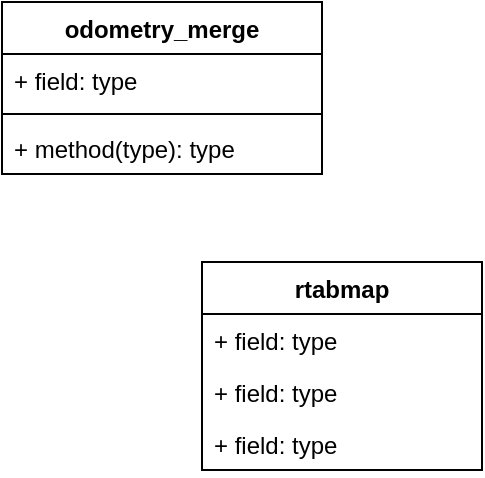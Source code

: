 <mxfile version="12.6.5" type="github">
  <diagram id="prg-H2agY32Onqj3-f8g" name="Page-1">
    <mxGraphModel dx="1038" dy="552" grid="1" gridSize="10" guides="1" tooltips="1" connect="1" arrows="1" fold="1" page="1" pageScale="1" pageWidth="850" pageHeight="1100" math="0" shadow="0">
      <root>
        <mxCell id="0"/>
        <mxCell id="1" parent="0"/>
        <mxCell id="M-4O8EO4J0uvw8ZH6RBj-13" value="odometry_merge" style="swimlane;fontStyle=1;align=center;verticalAlign=top;childLayout=stackLayout;horizontal=1;startSize=26;horizontalStack=0;resizeParent=1;resizeParentMax=0;resizeLast=0;collapsible=1;marginBottom=0;" vertex="1" parent="1">
          <mxGeometry x="250" y="180" width="160" height="86" as="geometry"/>
        </mxCell>
        <mxCell id="M-4O8EO4J0uvw8ZH6RBj-14" value="+ field: type" style="text;strokeColor=none;fillColor=none;align=left;verticalAlign=top;spacingLeft=4;spacingRight=4;overflow=hidden;rotatable=0;points=[[0,0.5],[1,0.5]];portConstraint=eastwest;" vertex="1" parent="M-4O8EO4J0uvw8ZH6RBj-13">
          <mxGeometry y="26" width="160" height="26" as="geometry"/>
        </mxCell>
        <mxCell id="M-4O8EO4J0uvw8ZH6RBj-15" value="" style="line;strokeWidth=1;fillColor=none;align=left;verticalAlign=middle;spacingTop=-1;spacingLeft=3;spacingRight=3;rotatable=0;labelPosition=right;points=[];portConstraint=eastwest;" vertex="1" parent="M-4O8EO4J0uvw8ZH6RBj-13">
          <mxGeometry y="52" width="160" height="8" as="geometry"/>
        </mxCell>
        <mxCell id="M-4O8EO4J0uvw8ZH6RBj-16" value="+ method(type): type" style="text;strokeColor=none;fillColor=none;align=left;verticalAlign=top;spacingLeft=4;spacingRight=4;overflow=hidden;rotatable=0;points=[[0,0.5],[1,0.5]];portConstraint=eastwest;" vertex="1" parent="M-4O8EO4J0uvw8ZH6RBj-13">
          <mxGeometry y="60" width="160" height="26" as="geometry"/>
        </mxCell>
        <mxCell id="43emIG1ino8ebpi0LZJV-1" value="rtabmap" style="swimlane;fontStyle=1;childLayout=stackLayout;horizontal=1;startSize=26;fillColor=none;horizontalStack=0;resizeParent=1;resizeParentMax=0;resizeLast=0;collapsible=1;marginBottom=0;" vertex="1" parent="1">
          <mxGeometry x="350" y="310" width="140" height="104" as="geometry"/>
        </mxCell>
        <mxCell id="43emIG1ino8ebpi0LZJV-2" value="+ field: type" style="text;strokeColor=none;fillColor=none;align=left;verticalAlign=top;spacingLeft=4;spacingRight=4;overflow=hidden;rotatable=0;points=[[0,0.5],[1,0.5]];portConstraint=eastwest;" vertex="1" parent="43emIG1ino8ebpi0LZJV-1">
          <mxGeometry y="26" width="140" height="26" as="geometry"/>
        </mxCell>
        <mxCell id="43emIG1ino8ebpi0LZJV-3" value="+ field: type" style="text;strokeColor=none;fillColor=none;align=left;verticalAlign=top;spacingLeft=4;spacingRight=4;overflow=hidden;rotatable=0;points=[[0,0.5],[1,0.5]];portConstraint=eastwest;" vertex="1" parent="43emIG1ino8ebpi0LZJV-1">
          <mxGeometry y="52" width="140" height="26" as="geometry"/>
        </mxCell>
        <mxCell id="43emIG1ino8ebpi0LZJV-4" value="+ field: type" style="text;strokeColor=none;fillColor=none;align=left;verticalAlign=top;spacingLeft=4;spacingRight=4;overflow=hidden;rotatable=0;points=[[0,0.5],[1,0.5]];portConstraint=eastwest;" vertex="1" parent="43emIG1ino8ebpi0LZJV-1">
          <mxGeometry y="78" width="140" height="26" as="geometry"/>
        </mxCell>
      </root>
    </mxGraphModel>
  </diagram>
</mxfile>
